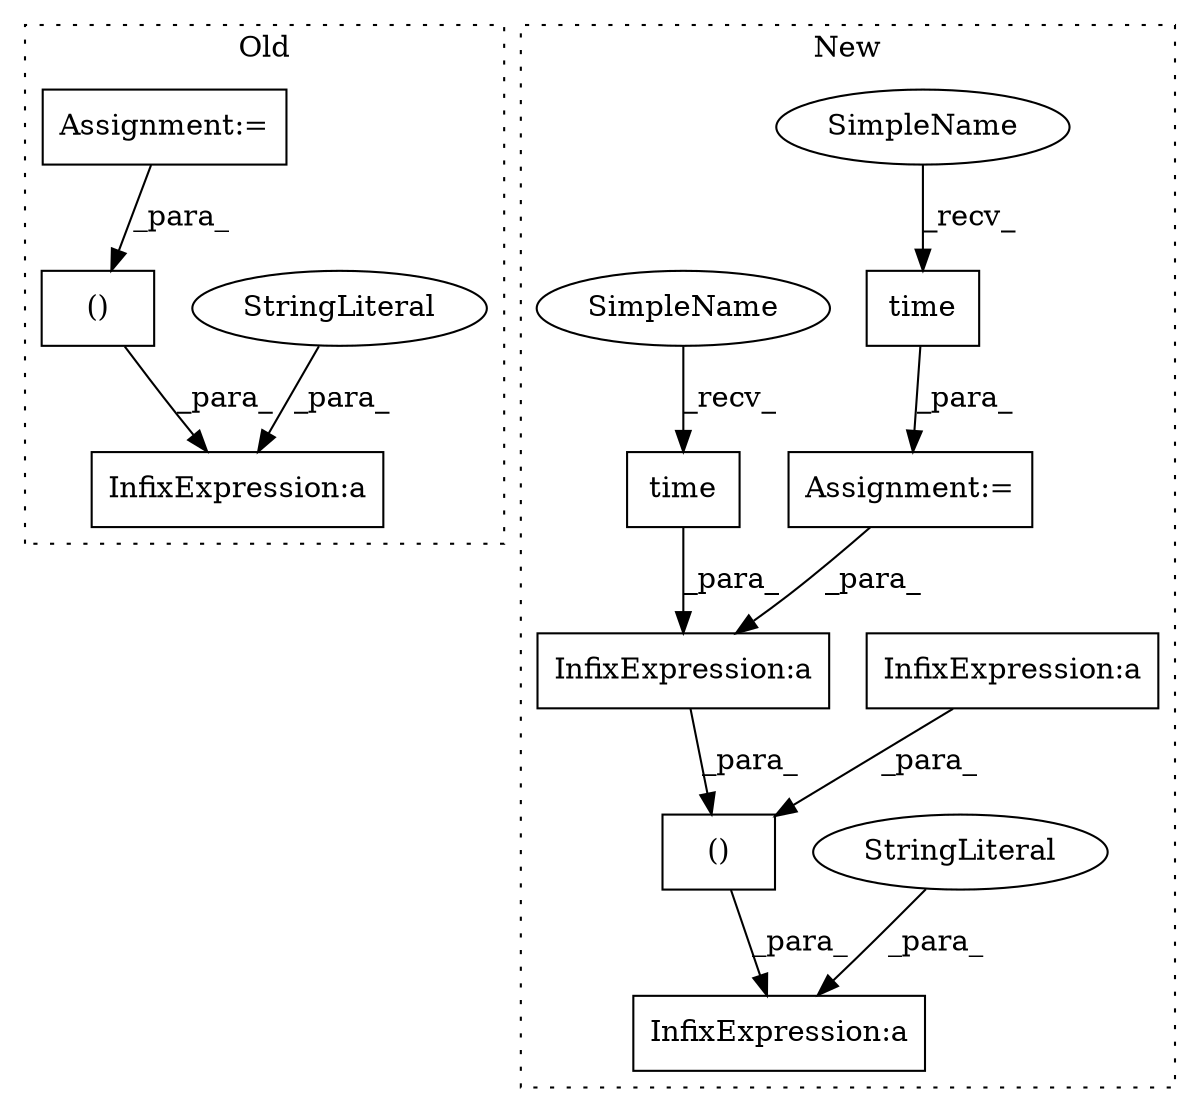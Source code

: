 digraph G {
subgraph cluster0 {
1 [label="()" a="106" s="1851" l="113" shape="box"];
9 [label="InfixExpression:a" a="27" s="1843" l="8" shape="box"];
10 [label="StringLiteral" a="45" s="1762" l="81" shape="ellipse"];
11 [label="Assignment:=" a="7" s="1143" l="1" shape="box"];
label = "Old";
style="dotted";
}
subgraph cluster1 {
2 [label="time" a="32" s="1332" l="6" shape="box"];
3 [label="Assignment:=" a="7" s="1326" l="1" shape="box"];
4 [label="InfixExpression:a" a="27" s="1969" l="3" shape="box"];
5 [label="time" a="32" s="1178" l="6" shape="box"];
6 [label="InfixExpression:a" a="27" s="1831" l="8" shape="box"];
7 [label="StringLiteral" a="45" s="1735" l="96" shape="ellipse"];
8 [label="()" a="106" s="1839" l="185" shape="box"];
12 [label="InfixExpression:a" a="27" s="2017" l="3" shape="box"];
13 [label="SimpleName" a="42" s="1327" l="4" shape="ellipse"];
14 [label="SimpleName" a="42" s="1173" l="4" shape="ellipse"];
label = "New";
style="dotted";
}
1 -> 9 [label="_para_"];
2 -> 3 [label="_para_"];
3 -> 4 [label="_para_"];
4 -> 8 [label="_para_"];
5 -> 4 [label="_para_"];
7 -> 6 [label="_para_"];
8 -> 6 [label="_para_"];
10 -> 9 [label="_para_"];
11 -> 1 [label="_para_"];
12 -> 8 [label="_para_"];
13 -> 2 [label="_recv_"];
14 -> 5 [label="_recv_"];
}